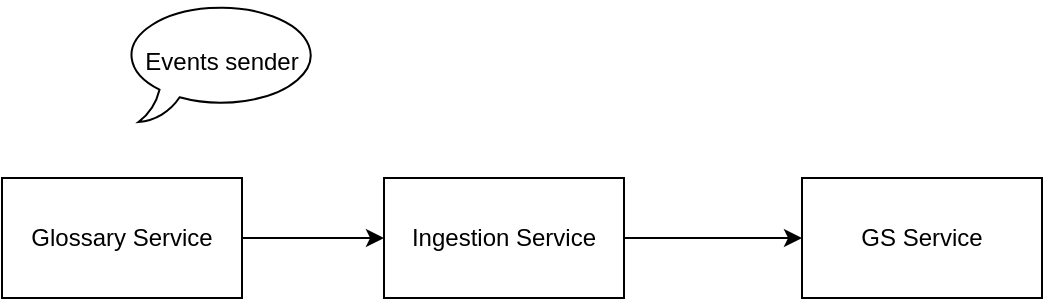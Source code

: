 <mxfile version="16.6.4" type="github">
  <diagram id="iFPrayUOstsy7mWOcn4y" name="Page-1">
    <mxGraphModel dx="946" dy="551" grid="1" gridSize="10" guides="1" tooltips="1" connect="1" arrows="1" fold="1" page="1" pageScale="1" pageWidth="850" pageHeight="1100" math="0" shadow="0">
      <root>
        <mxCell id="0" />
        <mxCell id="1" parent="0" />
        <mxCell id="j4uhK3s5fZXecIx1Jz2g-1" value="Glossary Service" style="rounded=0;whiteSpace=wrap;html=1;" vertex="1" parent="1">
          <mxGeometry x="150" y="250" width="120" height="60" as="geometry" />
        </mxCell>
        <mxCell id="j4uhK3s5fZXecIx1Jz2g-2" value="Ingestion Service" style="rounded=0;whiteSpace=wrap;html=1;" vertex="1" parent="1">
          <mxGeometry x="341" y="250" width="120" height="60" as="geometry" />
        </mxCell>
        <mxCell id="j4uhK3s5fZXecIx1Jz2g-3" value="GS Service" style="rounded=0;whiteSpace=wrap;html=1;" vertex="1" parent="1">
          <mxGeometry x="550" y="250" width="120" height="60" as="geometry" />
        </mxCell>
        <mxCell id="j4uhK3s5fZXecIx1Jz2g-4" value="" style="endArrow=classic;html=1;rounded=0;exitX=1;exitY=0.5;exitDx=0;exitDy=0;entryX=0;entryY=0.5;entryDx=0;entryDy=0;" edge="1" parent="1" source="j4uhK3s5fZXecIx1Jz2g-1" target="j4uhK3s5fZXecIx1Jz2g-2">
          <mxGeometry width="50" height="50" relative="1" as="geometry">
            <mxPoint x="400" y="310" as="sourcePoint" />
            <mxPoint x="450" y="260" as="targetPoint" />
          </mxGeometry>
        </mxCell>
        <mxCell id="j4uhK3s5fZXecIx1Jz2g-5" value="" style="endArrow=classic;html=1;rounded=0;exitX=1;exitY=0.5;exitDx=0;exitDy=0;entryX=0;entryY=0.5;entryDx=0;entryDy=0;" edge="1" parent="1" source="j4uhK3s5fZXecIx1Jz2g-2" target="j4uhK3s5fZXecIx1Jz2g-3">
          <mxGeometry width="50" height="50" relative="1" as="geometry">
            <mxPoint x="400" y="310" as="sourcePoint" />
            <mxPoint x="450" y="260" as="targetPoint" />
          </mxGeometry>
        </mxCell>
        <mxCell id="j4uhK3s5fZXecIx1Jz2g-6" value="" style="shape=image;html=1;verticalAlign=top;verticalLabelPosition=bottom;labelBackgroundColor=#ffffff;imageAspect=0;aspect=fixed;image=https://cdn2.iconfinder.com/data/icons/crystalproject/128x128/apps/bug.png" vertex="1" parent="1">
          <mxGeometry x="190" y="222" width="28" height="28" as="geometry" />
        </mxCell>
        <mxCell id="j4uhK3s5fZXecIx1Jz2g-7" value="" style="shape=image;html=1;verticalAlign=top;verticalLabelPosition=bottom;labelBackgroundColor=#ffffff;imageAspect=0;aspect=fixed;image=https://cdn2.iconfinder.com/data/icons/crystalproject/128x128/apps/bug.png" vertex="1" parent="1">
          <mxGeometry x="387" y="222" width="28" height="28" as="geometry" />
        </mxCell>
        <mxCell id="j4uhK3s5fZXecIx1Jz2g-8" value="" style="shape=image;html=1;verticalAlign=top;verticalLabelPosition=bottom;labelBackgroundColor=#ffffff;imageAspect=0;aspect=fixed;image=https://cdn2.iconfinder.com/data/icons/crystalproject/128x128/apps/bug.png" vertex="1" parent="1">
          <mxGeometry x="596" y="222" width="28" height="28" as="geometry" />
        </mxCell>
        <mxCell id="j4uhK3s5fZXecIx1Jz2g-9" value="Events sender" style="whiteSpace=wrap;html=1;shape=mxgraph.basic.oval_callout" vertex="1" parent="1">
          <mxGeometry x="210" y="162" width="100" height="60" as="geometry" />
        </mxCell>
      </root>
    </mxGraphModel>
  </diagram>
</mxfile>
